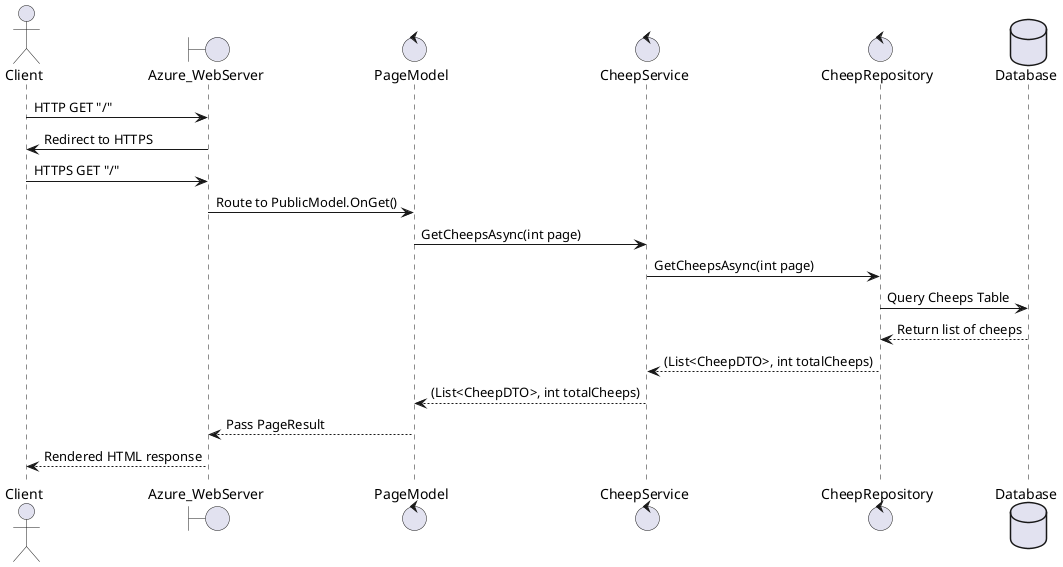 @startuml
actor Client as User
boundary Azure_WebServer as Azure
control PageModel
control CheepService
control CheepRepository
database Database

User -> Azure: HTTP GET "/"
Azure -> User: Redirect to HTTPS
User -> Azure: HTTPS GET "/"
Azure -> PageModel: Route to PublicModel.OnGet()
PageModel -> CheepService: GetCheepsAsync(int page)
CheepService -> CheepRepository: GetCheepsAsync(int page)
CheepRepository -> Database: Query Cheeps Table
Database --> CheepRepository: Return list of cheeps
CheepRepository --> CheepService: (List<CheepDTO>, int totalCheeps)
CheepService --> PageModel: (List<CheepDTO>, int totalCheeps)
PageModel --> Azure: Pass PageResult
Azure --> User: Rendered HTML response
@enduml